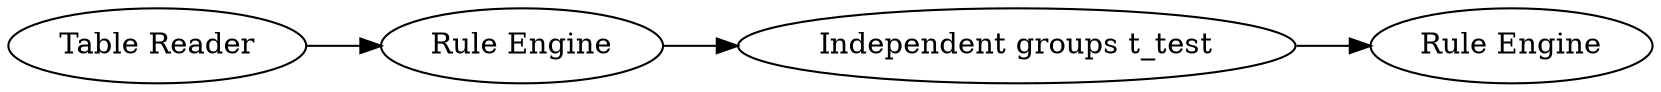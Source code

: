 digraph {
	2 -> 36
	39 -> 37
	37 -> 2
	39 [label="Table Reader"]
	37 [label="Rule Engine"]
	2 [label="Independent groups t_test"]
	36 [label="Rule Engine"]
	rankdir=LR
}
